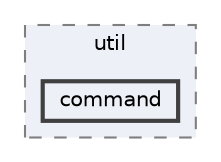 digraph "command"
{
 // LATEX_PDF_SIZE
  bgcolor="transparent";
  edge [fontname=Helvetica,fontsize=10,labelfontname=Helvetica,labelfontsize=10];
  node [fontname=Helvetica,fontsize=10,shape=box,height=0.2,width=0.4];
  compound=true
  subgraph clusterdir_32c52d192ab7c53d1c5f75b00cf624b1 {
    graph [ bgcolor="#edf0f7", pencolor="grey50", label="util", fontname=Helvetica,fontsize=10 style="filled,dashed", URL="dir_32c52d192ab7c53d1c5f75b00cf624b1.html",tooltip=""]
  dir_ec72340c27650bab7ba5da7a28ce7e1c [label="command", fillcolor="#edf0f7", color="grey25", style="filled,bold", URL="dir_ec72340c27650bab7ba5da7a28ce7e1c.html",tooltip=""];
  }
}
